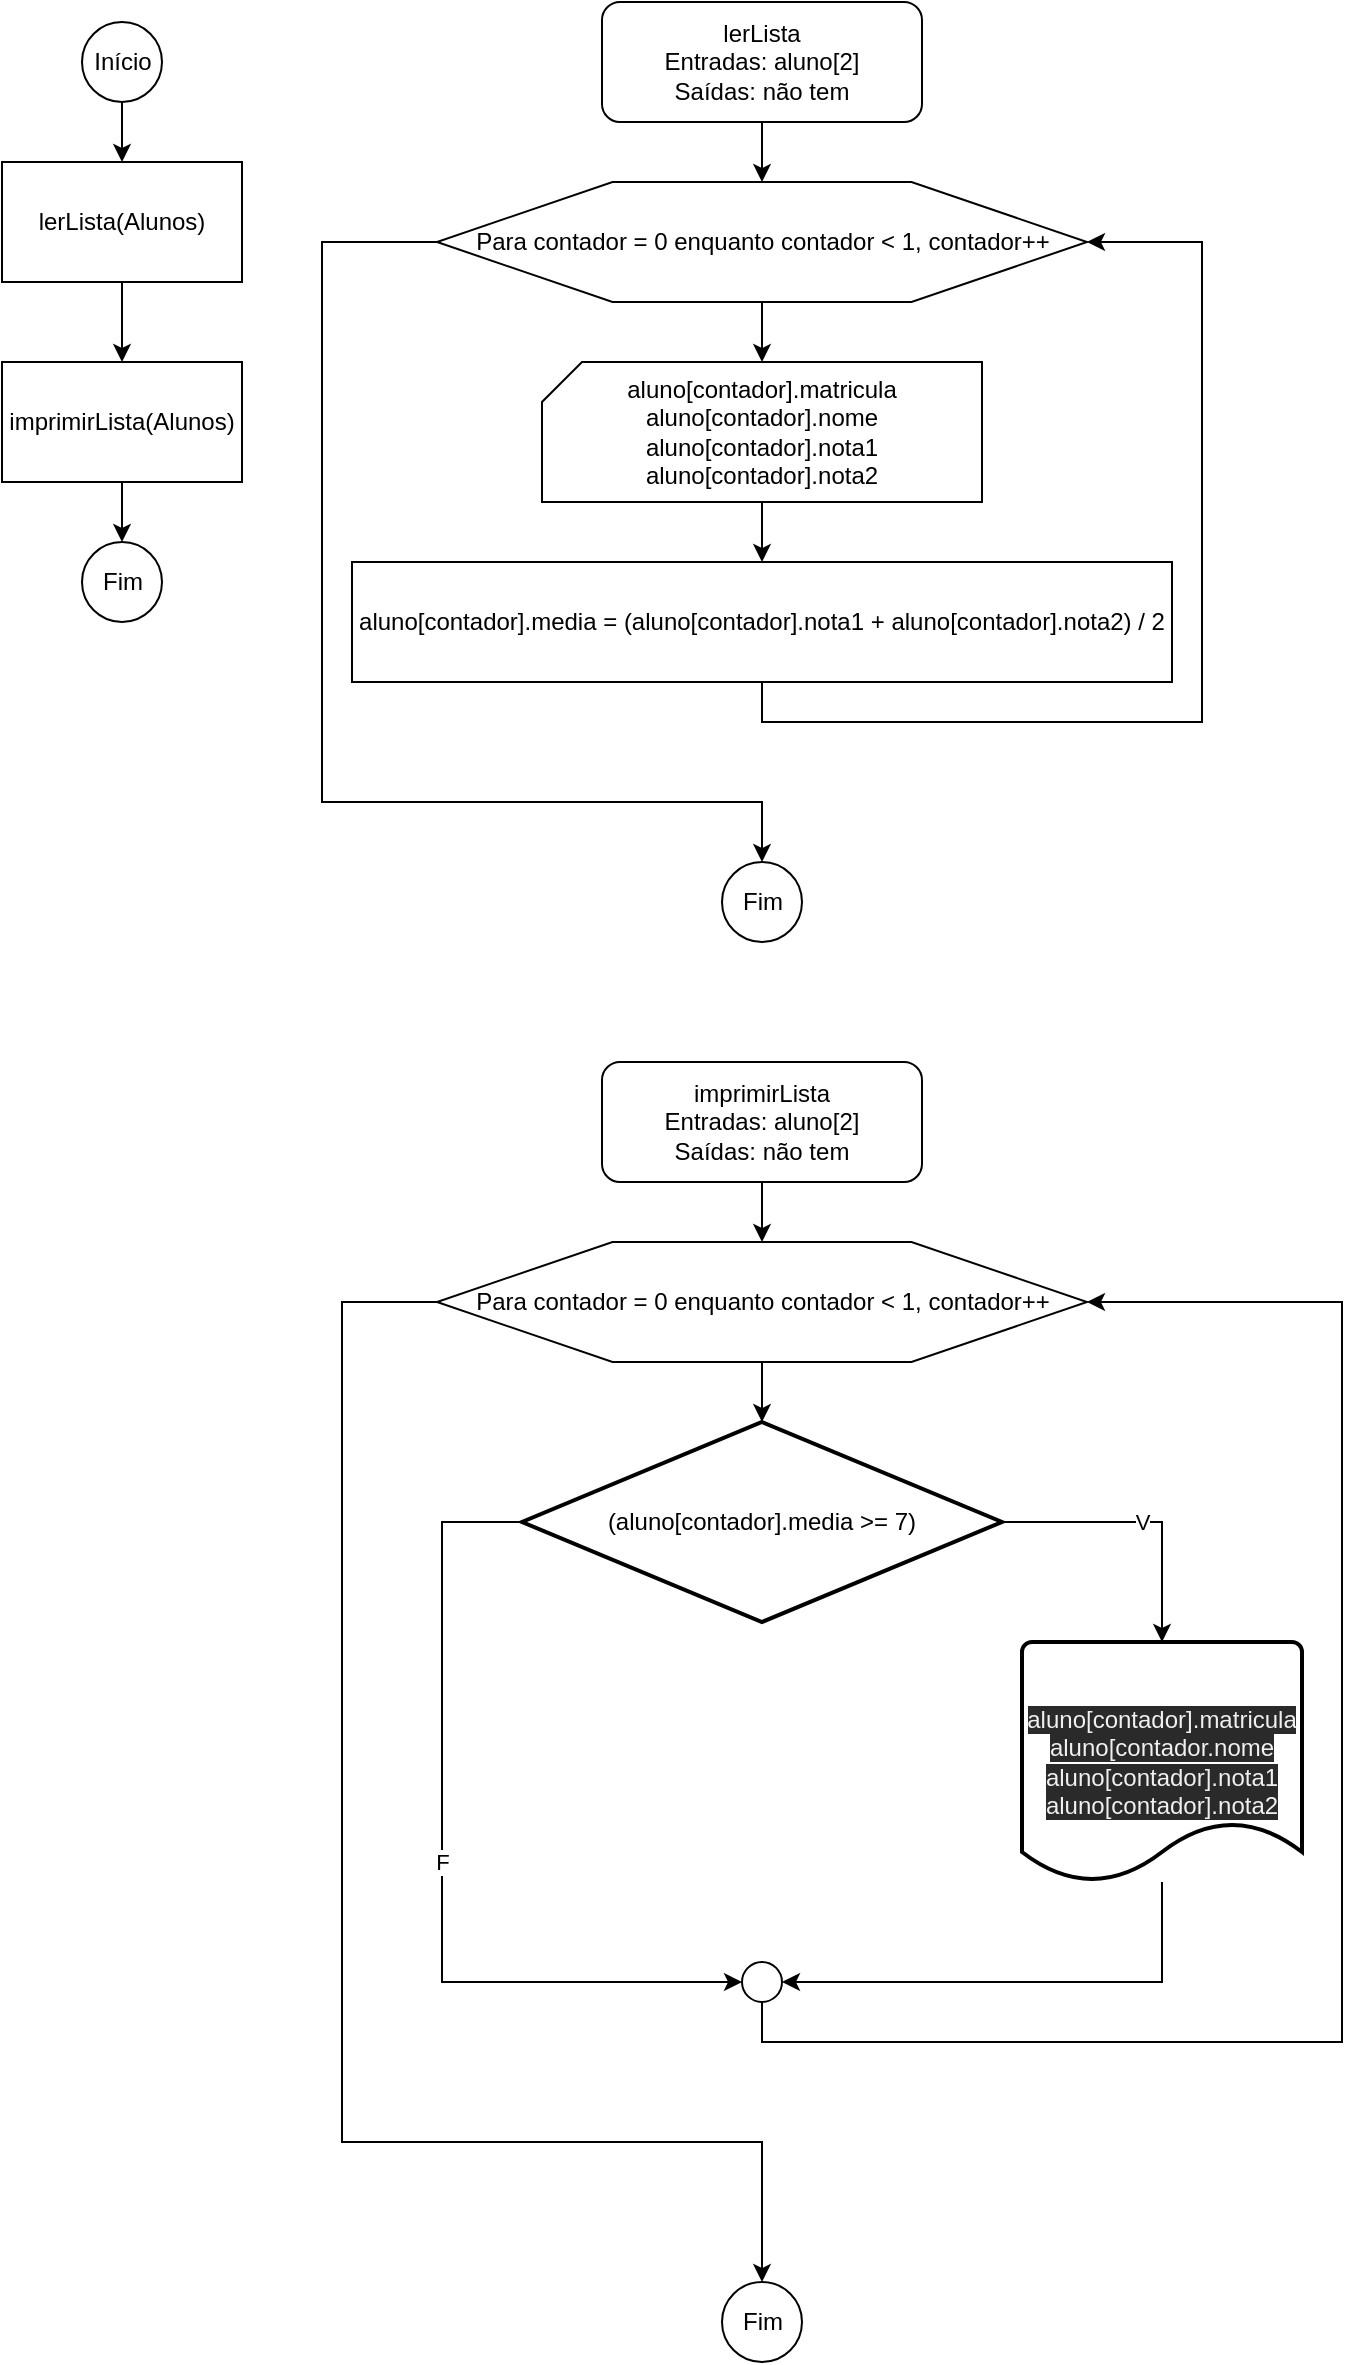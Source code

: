 <mxfile version="18.1.3" type="device"><diagram id="IhmtGEdOpjk4TUOVudAo" name="Página-1"><mxGraphModel dx="1272" dy="863" grid="1" gridSize="10" guides="1" tooltips="1" connect="1" arrows="1" fold="1" page="1" pageScale="1" pageWidth="827" pageHeight="1169" math="0" shadow="0"><root><mxCell id="0"/><mxCell id="1" parent="0"/><mxCell id="90f9TEYtNG20V0BUkp-E-4" value="" style="edgeStyle=orthogonalEdgeStyle;rounded=0;orthogonalLoop=1;jettySize=auto;html=1;" edge="1" parent="1" source="90f9TEYtNG20V0BUkp-E-1" target="90f9TEYtNG20V0BUkp-E-2"><mxGeometry relative="1" as="geometry"/></mxCell><mxCell id="90f9TEYtNG20V0BUkp-E-1" value="Início" style="verticalLabelPosition=middle;verticalAlign=middle;html=1;shape=mxgraph.flowchart.on-page_reference;labelPosition=center;align=center;" vertex="1" parent="1"><mxGeometry x="100" y="20" width="40" height="40" as="geometry"/></mxCell><mxCell id="90f9TEYtNG20V0BUkp-E-5" value="" style="edgeStyle=orthogonalEdgeStyle;rounded=0;orthogonalLoop=1;jettySize=auto;html=1;" edge="1" parent="1" source="90f9TEYtNG20V0BUkp-E-2" target="90f9TEYtNG20V0BUkp-E-3"><mxGeometry relative="1" as="geometry"/></mxCell><mxCell id="90f9TEYtNG20V0BUkp-E-2" value="lerLista(Alunos)" style="rounded=0;whiteSpace=wrap;html=1;" vertex="1" parent="1"><mxGeometry x="60" y="90" width="120" height="60" as="geometry"/></mxCell><mxCell id="90f9TEYtNG20V0BUkp-E-7" value="" style="edgeStyle=orthogonalEdgeStyle;rounded=0;orthogonalLoop=1;jettySize=auto;html=1;" edge="1" parent="1" source="90f9TEYtNG20V0BUkp-E-3" target="90f9TEYtNG20V0BUkp-E-6"><mxGeometry relative="1" as="geometry"/></mxCell><mxCell id="90f9TEYtNG20V0BUkp-E-3" value="imprimirLista(Alunos)" style="rounded=0;whiteSpace=wrap;html=1;" vertex="1" parent="1"><mxGeometry x="60" y="190" width="120" height="60" as="geometry"/></mxCell><mxCell id="90f9TEYtNG20V0BUkp-E-6" value="Fim" style="verticalLabelPosition=middle;verticalAlign=middle;html=1;shape=mxgraph.flowchart.on-page_reference;labelPosition=center;align=center;" vertex="1" parent="1"><mxGeometry x="100" y="280" width="40" height="40" as="geometry"/></mxCell><mxCell id="90f9TEYtNG20V0BUkp-E-10" value="" style="edgeStyle=orthogonalEdgeStyle;rounded=0;orthogonalLoop=1;jettySize=auto;html=1;" edge="1" parent="1" source="90f9TEYtNG20V0BUkp-E-8" target="90f9TEYtNG20V0BUkp-E-9"><mxGeometry relative="1" as="geometry"/></mxCell><mxCell id="90f9TEYtNG20V0BUkp-E-8" value="lerLista&lt;br&gt;Entradas: aluno[2]&lt;br&gt;Saídas: não tem" style="rounded=1;whiteSpace=wrap;html=1;" vertex="1" parent="1"><mxGeometry x="360" y="10" width="160" height="60" as="geometry"/></mxCell><mxCell id="90f9TEYtNG20V0BUkp-E-13" value="" style="edgeStyle=orthogonalEdgeStyle;rounded=0;orthogonalLoop=1;jettySize=auto;html=1;" edge="1" parent="1" source="90f9TEYtNG20V0BUkp-E-9" target="90f9TEYtNG20V0BUkp-E-11"><mxGeometry relative="1" as="geometry"/></mxCell><mxCell id="90f9TEYtNG20V0BUkp-E-17" style="edgeStyle=orthogonalEdgeStyle;rounded=0;orthogonalLoop=1;jettySize=auto;html=1;entryX=0.5;entryY=0;entryDx=0;entryDy=0;entryPerimeter=0;" edge="1" parent="1" source="90f9TEYtNG20V0BUkp-E-9" target="90f9TEYtNG20V0BUkp-E-16"><mxGeometry relative="1" as="geometry"><Array as="points"><mxPoint x="220" y="130"/><mxPoint x="220" y="410"/><mxPoint x="440" y="410"/></Array></mxGeometry></mxCell><mxCell id="90f9TEYtNG20V0BUkp-E-9" value="Para contador = 0 enquanto contador &amp;lt; 1, contador++" style="verticalLabelPosition=middle;verticalAlign=middle;html=1;shape=hexagon;perimeter=hexagonPerimeter2;arcSize=6;size=0.27;labelPosition=center;align=center;" vertex="1" parent="1"><mxGeometry x="277.5" y="100" width="325" height="60" as="geometry"/></mxCell><mxCell id="90f9TEYtNG20V0BUkp-E-14" value="" style="edgeStyle=orthogonalEdgeStyle;rounded=0;orthogonalLoop=1;jettySize=auto;html=1;" edge="1" parent="1" source="90f9TEYtNG20V0BUkp-E-11" target="90f9TEYtNG20V0BUkp-E-12"><mxGeometry relative="1" as="geometry"/></mxCell><mxCell id="90f9TEYtNG20V0BUkp-E-11" value="aluno[contador].matricula&lt;br&gt;aluno[contador].nome&lt;br&gt;aluno[contador].nota1&lt;br&gt;aluno[contador].nota2" style="verticalLabelPosition=middle;verticalAlign=middle;html=1;shape=card;whiteSpace=wrap;size=20;arcSize=12;labelPosition=center;align=center;" vertex="1" parent="1"><mxGeometry x="330" y="190" width="220" height="70" as="geometry"/></mxCell><mxCell id="90f9TEYtNG20V0BUkp-E-15" style="edgeStyle=orthogonalEdgeStyle;rounded=0;orthogonalLoop=1;jettySize=auto;html=1;entryX=1;entryY=0.5;entryDx=0;entryDy=0;" edge="1" parent="1" source="90f9TEYtNG20V0BUkp-E-12" target="90f9TEYtNG20V0BUkp-E-9"><mxGeometry relative="1" as="geometry"><Array as="points"><mxPoint x="440" y="370"/><mxPoint x="660" y="370"/><mxPoint x="660" y="130"/></Array></mxGeometry></mxCell><mxCell id="90f9TEYtNG20V0BUkp-E-12" value="aluno[contador].media = (aluno[contador].nota1 + aluno[contador].nota2) / 2" style="rounded=0;whiteSpace=wrap;html=1;" vertex="1" parent="1"><mxGeometry x="235" y="290" width="410" height="60" as="geometry"/></mxCell><mxCell id="90f9TEYtNG20V0BUkp-E-16" value="Fim" style="verticalLabelPosition=middle;verticalAlign=middle;html=1;shape=mxgraph.flowchart.on-page_reference;labelPosition=center;align=center;" vertex="1" parent="1"><mxGeometry x="420" y="440" width="40" height="40" as="geometry"/></mxCell><mxCell id="90f9TEYtNG20V0BUkp-E-18" value="" style="edgeStyle=orthogonalEdgeStyle;rounded=0;orthogonalLoop=1;jettySize=auto;html=1;" edge="1" parent="1" source="90f9TEYtNG20V0BUkp-E-19" target="90f9TEYtNG20V0BUkp-E-22"><mxGeometry relative="1" as="geometry"/></mxCell><mxCell id="90f9TEYtNG20V0BUkp-E-19" value="imprimirLista&lt;br&gt;Entradas: aluno[2]&lt;br&gt;Saídas: não tem" style="rounded=1;whiteSpace=wrap;html=1;" vertex="1" parent="1"><mxGeometry x="360" y="540" width="160" height="60" as="geometry"/></mxCell><mxCell id="90f9TEYtNG20V0BUkp-E-20" value="" style="edgeStyle=orthogonalEdgeStyle;rounded=0;orthogonalLoop=1;jettySize=auto;html=1;" edge="1" parent="1" source="90f9TEYtNG20V0BUkp-E-22"><mxGeometry relative="1" as="geometry"><mxPoint x="440.0" y="720" as="targetPoint"/></mxGeometry></mxCell><mxCell id="90f9TEYtNG20V0BUkp-E-36" style="edgeStyle=orthogonalEdgeStyle;rounded=0;orthogonalLoop=1;jettySize=auto;html=1;" edge="1" parent="1" source="90f9TEYtNG20V0BUkp-E-22" target="90f9TEYtNG20V0BUkp-E-27"><mxGeometry relative="1" as="geometry"><Array as="points"><mxPoint x="230" y="660"/><mxPoint x="230" y="1080"/><mxPoint x="440" y="1080"/></Array></mxGeometry></mxCell><mxCell id="90f9TEYtNG20V0BUkp-E-22" value="Para contador = 0 enquanto contador &amp;lt; 1, contador++" style="verticalLabelPosition=middle;verticalAlign=middle;html=1;shape=hexagon;perimeter=hexagonPerimeter2;arcSize=6;size=0.27;labelPosition=center;align=center;" vertex="1" parent="1"><mxGeometry x="277.5" y="630" width="325" height="60" as="geometry"/></mxCell><mxCell id="90f9TEYtNG20V0BUkp-E-27" value="Fim" style="verticalLabelPosition=middle;verticalAlign=middle;html=1;shape=mxgraph.flowchart.on-page_reference;labelPosition=center;align=center;" vertex="1" parent="1"><mxGeometry x="420" y="1150" width="40" height="40" as="geometry"/></mxCell><mxCell id="90f9TEYtNG20V0BUkp-E-30" value="V" style="edgeStyle=orthogonalEdgeStyle;rounded=0;orthogonalLoop=1;jettySize=auto;html=1;" edge="1" parent="1" source="90f9TEYtNG20V0BUkp-E-28" target="90f9TEYtNG20V0BUkp-E-29"><mxGeometry relative="1" as="geometry"/></mxCell><mxCell id="90f9TEYtNG20V0BUkp-E-33" value="F" style="edgeStyle=orthogonalEdgeStyle;rounded=0;orthogonalLoop=1;jettySize=auto;html=1;entryX=0;entryY=0.5;entryDx=0;entryDy=0;entryPerimeter=0;" edge="1" parent="1" source="90f9TEYtNG20V0BUkp-E-28" target="90f9TEYtNG20V0BUkp-E-31"><mxGeometry relative="1" as="geometry"><Array as="points"><mxPoint x="280" y="770"/><mxPoint x="280" y="1000"/></Array></mxGeometry></mxCell><mxCell id="90f9TEYtNG20V0BUkp-E-28" value="(aluno[contador].media &amp;gt;= 7)" style="strokeWidth=2;html=1;shape=mxgraph.flowchart.decision;whiteSpace=wrap;" vertex="1" parent="1"><mxGeometry x="320" y="720" width="240" height="100" as="geometry"/></mxCell><mxCell id="90f9TEYtNG20V0BUkp-E-32" style="edgeStyle=orthogonalEdgeStyle;rounded=0;orthogonalLoop=1;jettySize=auto;html=1;entryX=1;entryY=0.5;entryDx=0;entryDy=0;entryPerimeter=0;" edge="1" parent="1" source="90f9TEYtNG20V0BUkp-E-29" target="90f9TEYtNG20V0BUkp-E-31"><mxGeometry relative="1" as="geometry"><Array as="points"><mxPoint x="640" y="1000"/></Array></mxGeometry></mxCell><mxCell id="90f9TEYtNG20V0BUkp-E-29" value="&lt;span style=&quot;color: rgb(240, 240, 240); font-family: Helvetica; font-size: 12px; font-style: normal; font-variant-ligatures: normal; font-variant-caps: normal; font-weight: 400; letter-spacing: normal; orphans: 2; text-align: center; text-indent: 0px; text-transform: none; widows: 2; word-spacing: 0px; -webkit-text-stroke-width: 0px; background-color: rgb(42, 42, 42); text-decoration-thickness: initial; text-decoration-style: initial; text-decoration-color: initial; float: none; display: inline !important;&quot;&gt;aluno[contador].matricula&lt;/span&gt;&lt;br style=&quot;color: rgb(240, 240, 240); font-family: Helvetica; font-size: 12px; font-style: normal; font-variant-ligatures: normal; font-variant-caps: normal; font-weight: 400; letter-spacing: normal; orphans: 2; text-align: center; text-indent: 0px; text-transform: none; widows: 2; word-spacing: 0px; -webkit-text-stroke-width: 0px; background-color: rgb(42, 42, 42); text-decoration-thickness: initial; text-decoration-style: initial; text-decoration-color: initial;&quot;&gt;&lt;span style=&quot;color: rgb(240, 240, 240); font-family: Helvetica; font-size: 12px; font-style: normal; font-variant-ligatures: normal; font-variant-caps: normal; font-weight: 400; letter-spacing: normal; orphans: 2; text-align: center; text-indent: 0px; text-transform: none; widows: 2; word-spacing: 0px; -webkit-text-stroke-width: 0px; background-color: rgb(42, 42, 42); text-decoration-thickness: initial; text-decoration-style: initial; text-decoration-color: initial; float: none; display: inline !important;&quot;&gt;aluno[contador.nome&lt;/span&gt;&lt;br style=&quot;color: rgb(240, 240, 240); font-family: Helvetica; font-size: 12px; font-style: normal; font-variant-ligatures: normal; font-variant-caps: normal; font-weight: 400; letter-spacing: normal; orphans: 2; text-align: center; text-indent: 0px; text-transform: none; widows: 2; word-spacing: 0px; -webkit-text-stroke-width: 0px; background-color: rgb(42, 42, 42); text-decoration-thickness: initial; text-decoration-style: initial; text-decoration-color: initial;&quot;&gt;&lt;span style=&quot;color: rgb(240, 240, 240); font-family: Helvetica; font-size: 12px; font-style: normal; font-variant-ligatures: normal; font-variant-caps: normal; font-weight: 400; letter-spacing: normal; orphans: 2; text-align: center; text-indent: 0px; text-transform: none; widows: 2; word-spacing: 0px; -webkit-text-stroke-width: 0px; background-color: rgb(42, 42, 42); text-decoration-thickness: initial; text-decoration-style: initial; text-decoration-color: initial; float: none; display: inline !important;&quot;&gt;aluno[contador].nota1&lt;/span&gt;&lt;br style=&quot;color: rgb(240, 240, 240); font-family: Helvetica; font-size: 12px; font-style: normal; font-variant-ligatures: normal; font-variant-caps: normal; font-weight: 400; letter-spacing: normal; orphans: 2; text-align: center; text-indent: 0px; text-transform: none; widows: 2; word-spacing: 0px; -webkit-text-stroke-width: 0px; background-color: rgb(42, 42, 42); text-decoration-thickness: initial; text-decoration-style: initial; text-decoration-color: initial;&quot;&gt;&lt;span style=&quot;color: rgb(240, 240, 240); font-family: Helvetica; font-size: 12px; font-style: normal; font-variant-ligatures: normal; font-variant-caps: normal; font-weight: 400; letter-spacing: normal; orphans: 2; text-align: center; text-indent: 0px; text-transform: none; widows: 2; word-spacing: 0px; -webkit-text-stroke-width: 0px; background-color: rgb(42, 42, 42); text-decoration-thickness: initial; text-decoration-style: initial; text-decoration-color: initial; float: none; display: inline !important;&quot;&gt;aluno[contador].nota2&lt;/span&gt;" style="strokeWidth=2;html=1;shape=mxgraph.flowchart.document2;whiteSpace=wrap;size=0.25;" vertex="1" parent="1"><mxGeometry x="570" y="830" width="140" height="120" as="geometry"/></mxCell><mxCell id="90f9TEYtNG20V0BUkp-E-35" style="edgeStyle=orthogonalEdgeStyle;rounded=0;orthogonalLoop=1;jettySize=auto;html=1;entryX=1;entryY=0.5;entryDx=0;entryDy=0;" edge="1" parent="1" source="90f9TEYtNG20V0BUkp-E-31" target="90f9TEYtNG20V0BUkp-E-22"><mxGeometry relative="1" as="geometry"><Array as="points"><mxPoint x="440" y="1030"/><mxPoint x="730" y="1030"/><mxPoint x="730" y="660"/></Array></mxGeometry></mxCell><mxCell id="90f9TEYtNG20V0BUkp-E-31" value="" style="verticalLabelPosition=bottom;verticalAlign=top;html=1;shape=mxgraph.flowchart.on-page_reference;" vertex="1" parent="1"><mxGeometry x="430" y="990" width="20" height="20" as="geometry"/></mxCell></root></mxGraphModel></diagram></mxfile>